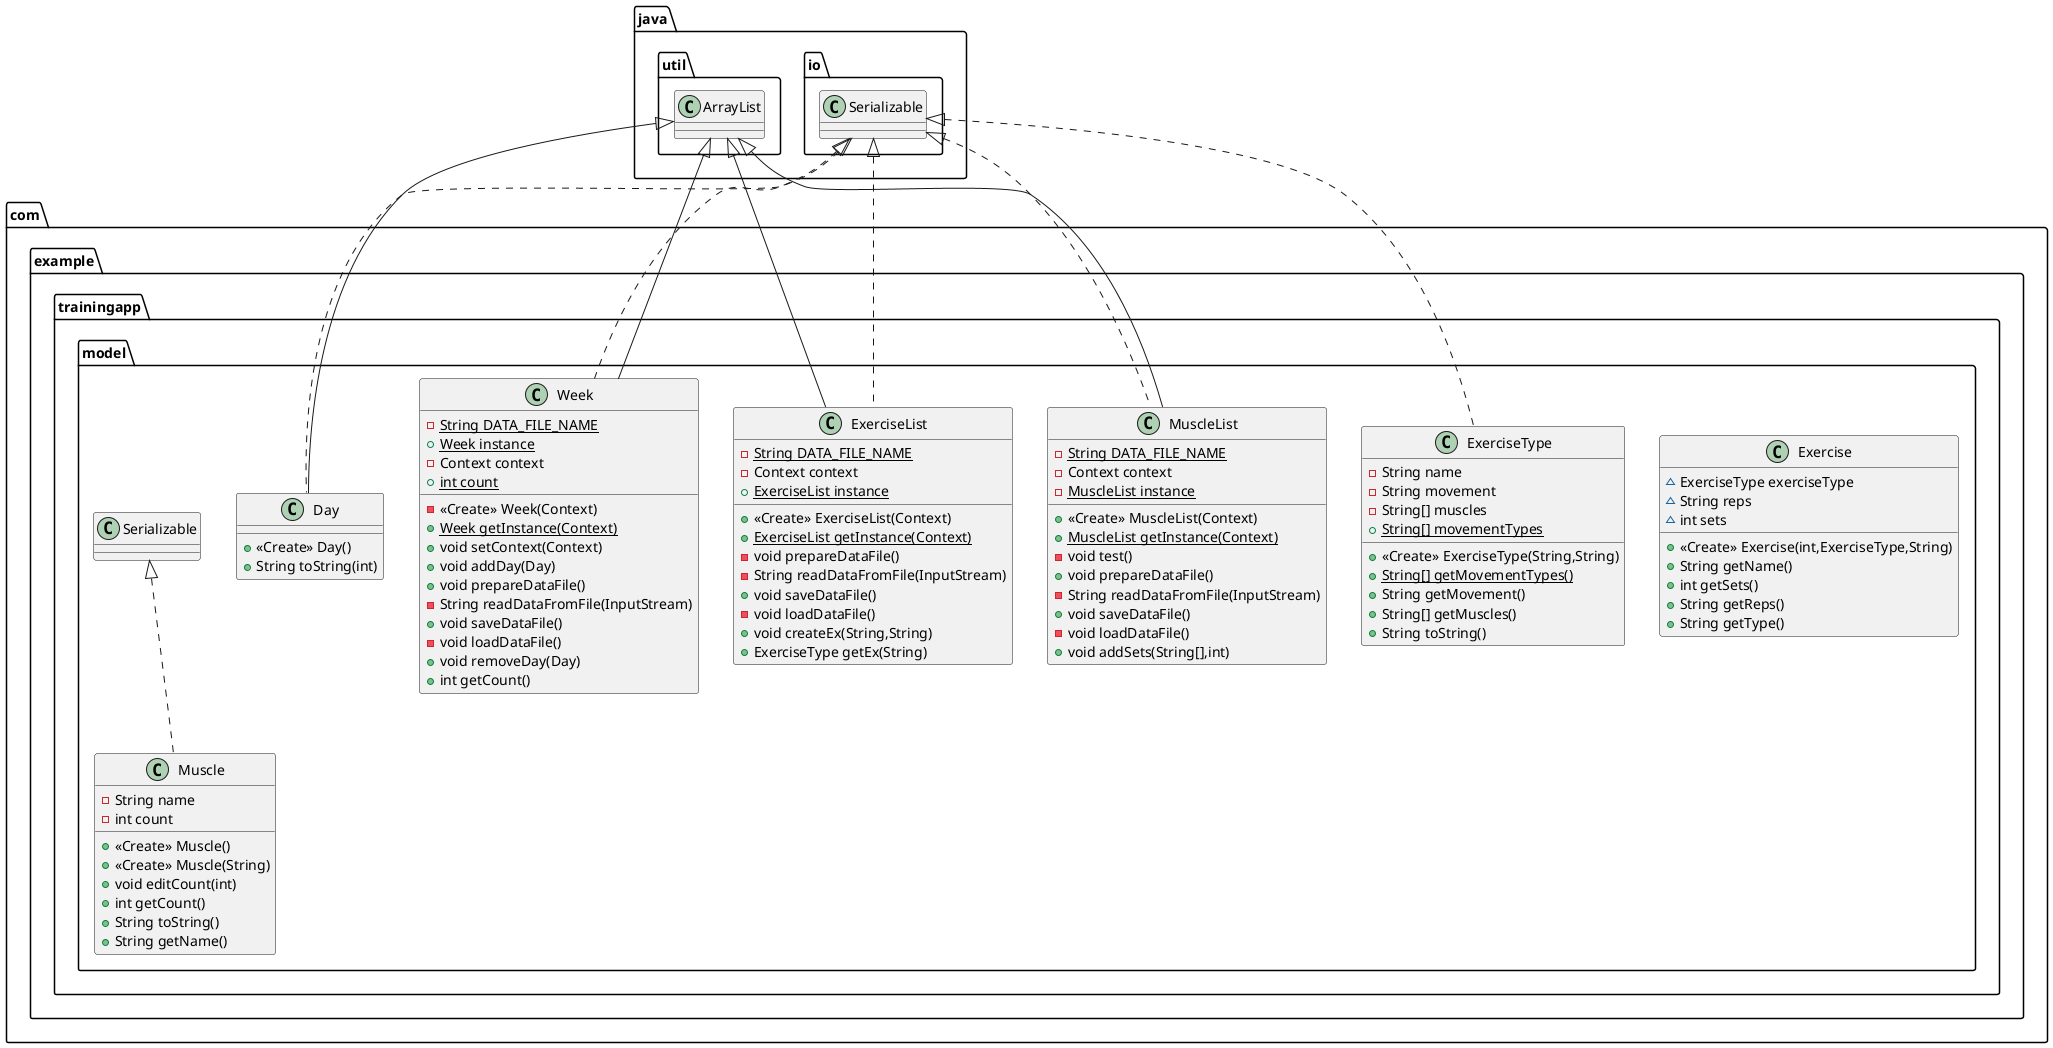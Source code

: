 @startuml
class com.example.trainingapp.model.Exercise {
~ ExerciseType exerciseType
~ String reps
~ int sets
+ <<Create>> Exercise(int,ExerciseType,String)
+ String getName()
+ int getSets()
+ String getReps()
+ String getType()
}
class com.example.trainingapp.model.MuscleList {
- {static} String DATA_FILE_NAME
- Context context
- {static} MuscleList instance
+ <<Create>> MuscleList(Context)
+ {static} MuscleList getInstance(Context)
- void test()
+ void prepareDataFile()
- String readDataFromFile(InputStream)
+ void saveDataFile()
- void loadDataFile()
+ void addSets(String[],int)
}
class com.example.trainingapp.model.ExerciseList {
- {static} String DATA_FILE_NAME
- Context context
+ {static} ExerciseList instance
+ <<Create>> ExerciseList(Context)
+ {static} ExerciseList getInstance(Context)
- void prepareDataFile()
- String readDataFromFile(InputStream)
+ void saveDataFile()
- void loadDataFile()
+ void createEx(String,String)
+ ExerciseType getEx(String)
}
class com.example.trainingapp.model.ExerciseType {
- String name
- String movement
- String[] muscles
+ {static} String[] movementTypes
+ <<Create>> ExerciseType(String,String)
+ {static} String[] getMovementTypes()
+ String getMovement()
+ String[] getMuscles()
+ String toString()
}
class com.example.trainingapp.model.Day {
+ <<Create>> Day()
+ String toString(int)
}
class com.example.trainingapp.model.Week {
- {static} String DATA_FILE_NAME
+ {static} Week instance
- Context context
+ {static} int count
- <<Create>> Week(Context)
+ {static} Week getInstance(Context)
+ void setContext(Context)
+ void addDay(Day)
+ void prepareDataFile()
- String readDataFromFile(InputStream)
+ void saveDataFile()
- void loadDataFile()
+ void removeDay(Day)
+ int getCount()
}
class com.example.trainingapp.model.Muscle {
- String name
- int count
+ <<Create>> Muscle()
+ <<Create>> Muscle(String)
+ void editCount(int)
+ int getCount()
+ String toString()
+ String getName()
}


java.io.Serializable <|.. com.example.trainingapp.model.MuscleList
java.util.ArrayList <|-- com.example.trainingapp.model.MuscleList
java.io.Serializable <|.. com.example.trainingapp.model.ExerciseList
java.util.ArrayList <|-- com.example.trainingapp.model.ExerciseList
java.io.Serializable <|.. com.example.trainingapp.model.ExerciseType
java.io.Serializable <|.. com.example.trainingapp.model.Day
java.util.ArrayList <|-- com.example.trainingapp.model.Day
java.io.Serializable <|.. com.example.trainingapp.model.Week
java.util.ArrayList <|-- com.example.trainingapp.model.Week
com.example.trainingapp.model.Serializable <|.. com.example.trainingapp.model.Muscle
@enduml